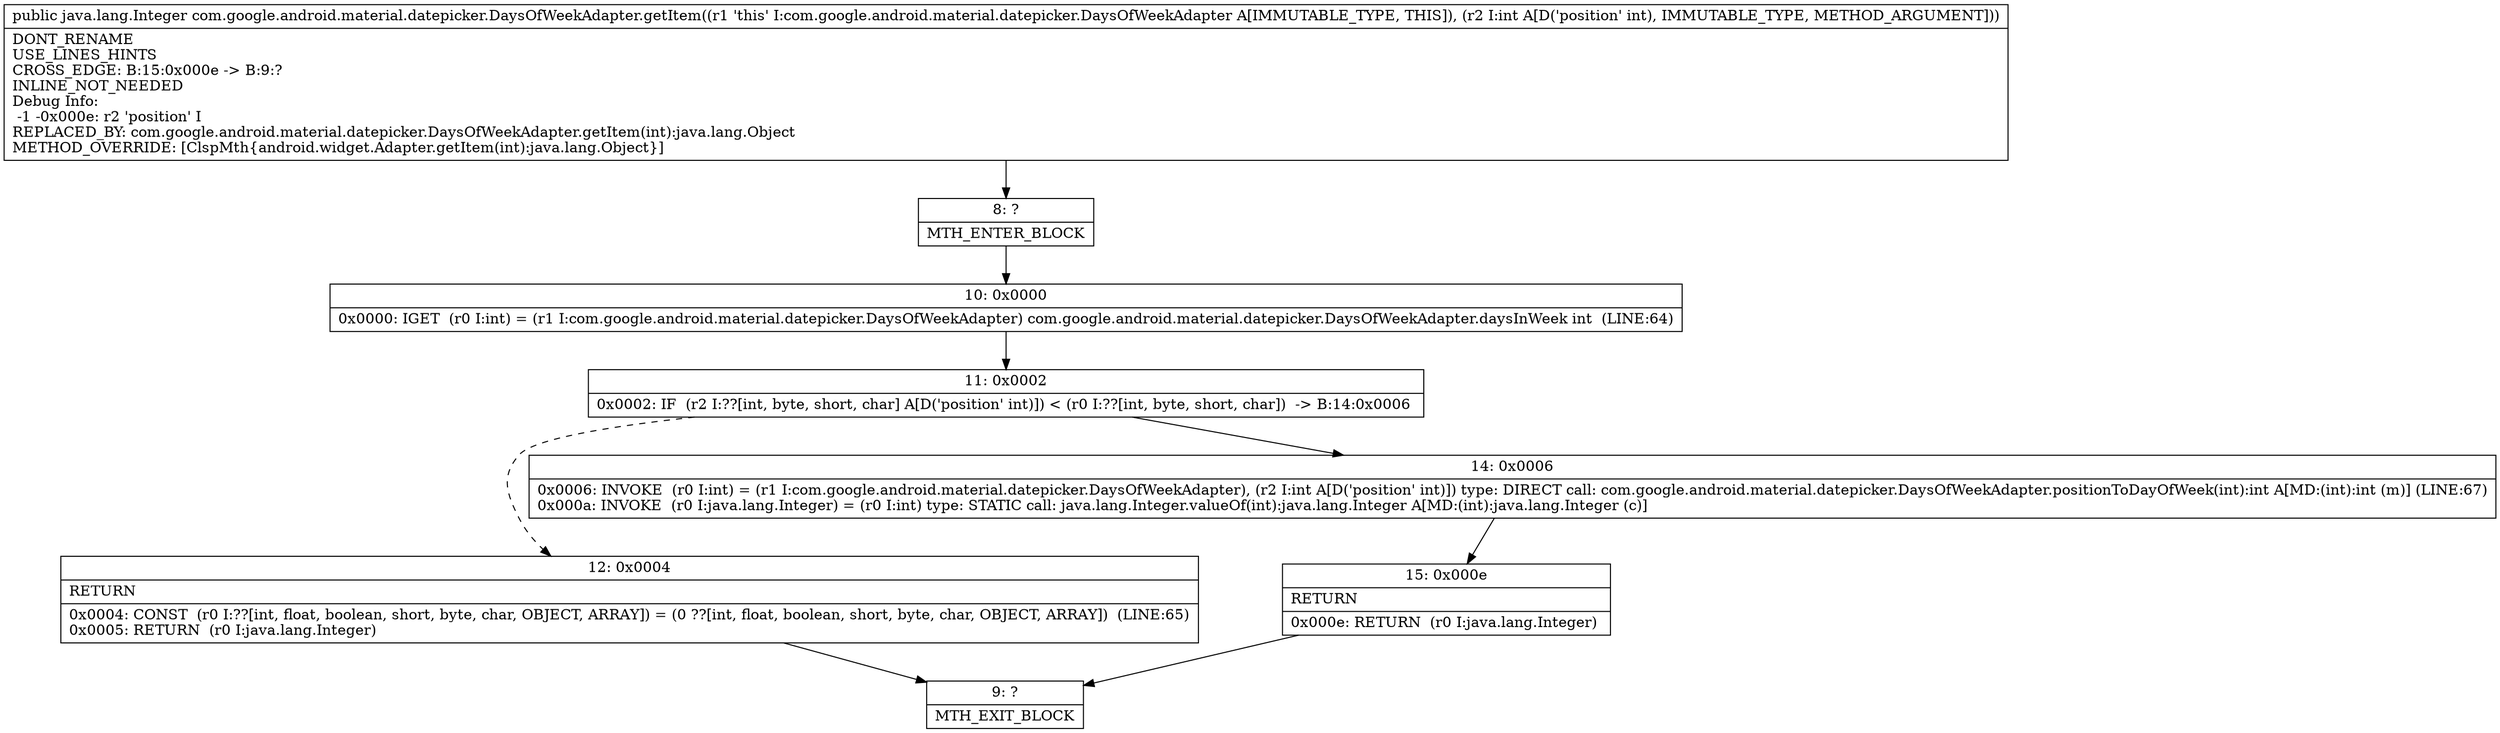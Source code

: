 digraph "CFG forcom.google.android.material.datepicker.DaysOfWeekAdapter.getItem(I)Ljava\/lang\/Integer;" {
Node_8 [shape=record,label="{8\:\ ?|MTH_ENTER_BLOCK\l}"];
Node_10 [shape=record,label="{10\:\ 0x0000|0x0000: IGET  (r0 I:int) = (r1 I:com.google.android.material.datepicker.DaysOfWeekAdapter) com.google.android.material.datepicker.DaysOfWeekAdapter.daysInWeek int  (LINE:64)\l}"];
Node_11 [shape=record,label="{11\:\ 0x0002|0x0002: IF  (r2 I:??[int, byte, short, char] A[D('position' int)]) \< (r0 I:??[int, byte, short, char])  \-\> B:14:0x0006 \l}"];
Node_12 [shape=record,label="{12\:\ 0x0004|RETURN\l|0x0004: CONST  (r0 I:??[int, float, boolean, short, byte, char, OBJECT, ARRAY]) = (0 ??[int, float, boolean, short, byte, char, OBJECT, ARRAY])  (LINE:65)\l0x0005: RETURN  (r0 I:java.lang.Integer) \l}"];
Node_9 [shape=record,label="{9\:\ ?|MTH_EXIT_BLOCK\l}"];
Node_14 [shape=record,label="{14\:\ 0x0006|0x0006: INVOKE  (r0 I:int) = (r1 I:com.google.android.material.datepicker.DaysOfWeekAdapter), (r2 I:int A[D('position' int)]) type: DIRECT call: com.google.android.material.datepicker.DaysOfWeekAdapter.positionToDayOfWeek(int):int A[MD:(int):int (m)] (LINE:67)\l0x000a: INVOKE  (r0 I:java.lang.Integer) = (r0 I:int) type: STATIC call: java.lang.Integer.valueOf(int):java.lang.Integer A[MD:(int):java.lang.Integer (c)]\l}"];
Node_15 [shape=record,label="{15\:\ 0x000e|RETURN\l|0x000e: RETURN  (r0 I:java.lang.Integer) \l}"];
MethodNode[shape=record,label="{public java.lang.Integer com.google.android.material.datepicker.DaysOfWeekAdapter.getItem((r1 'this' I:com.google.android.material.datepicker.DaysOfWeekAdapter A[IMMUTABLE_TYPE, THIS]), (r2 I:int A[D('position' int), IMMUTABLE_TYPE, METHOD_ARGUMENT]))  | DONT_RENAME\lUSE_LINES_HINTS\lCROSS_EDGE: B:15:0x000e \-\> B:9:?\lINLINE_NOT_NEEDED\lDebug Info:\l  \-1 \-0x000e: r2 'position' I\lREPLACED_BY: com.google.android.material.datepicker.DaysOfWeekAdapter.getItem(int):java.lang.Object\lMETHOD_OVERRIDE: [ClspMth\{android.widget.Adapter.getItem(int):java.lang.Object\}]\l}"];
MethodNode -> Node_8;Node_8 -> Node_10;
Node_10 -> Node_11;
Node_11 -> Node_12[style=dashed];
Node_11 -> Node_14;
Node_12 -> Node_9;
Node_14 -> Node_15;
Node_15 -> Node_9;
}

